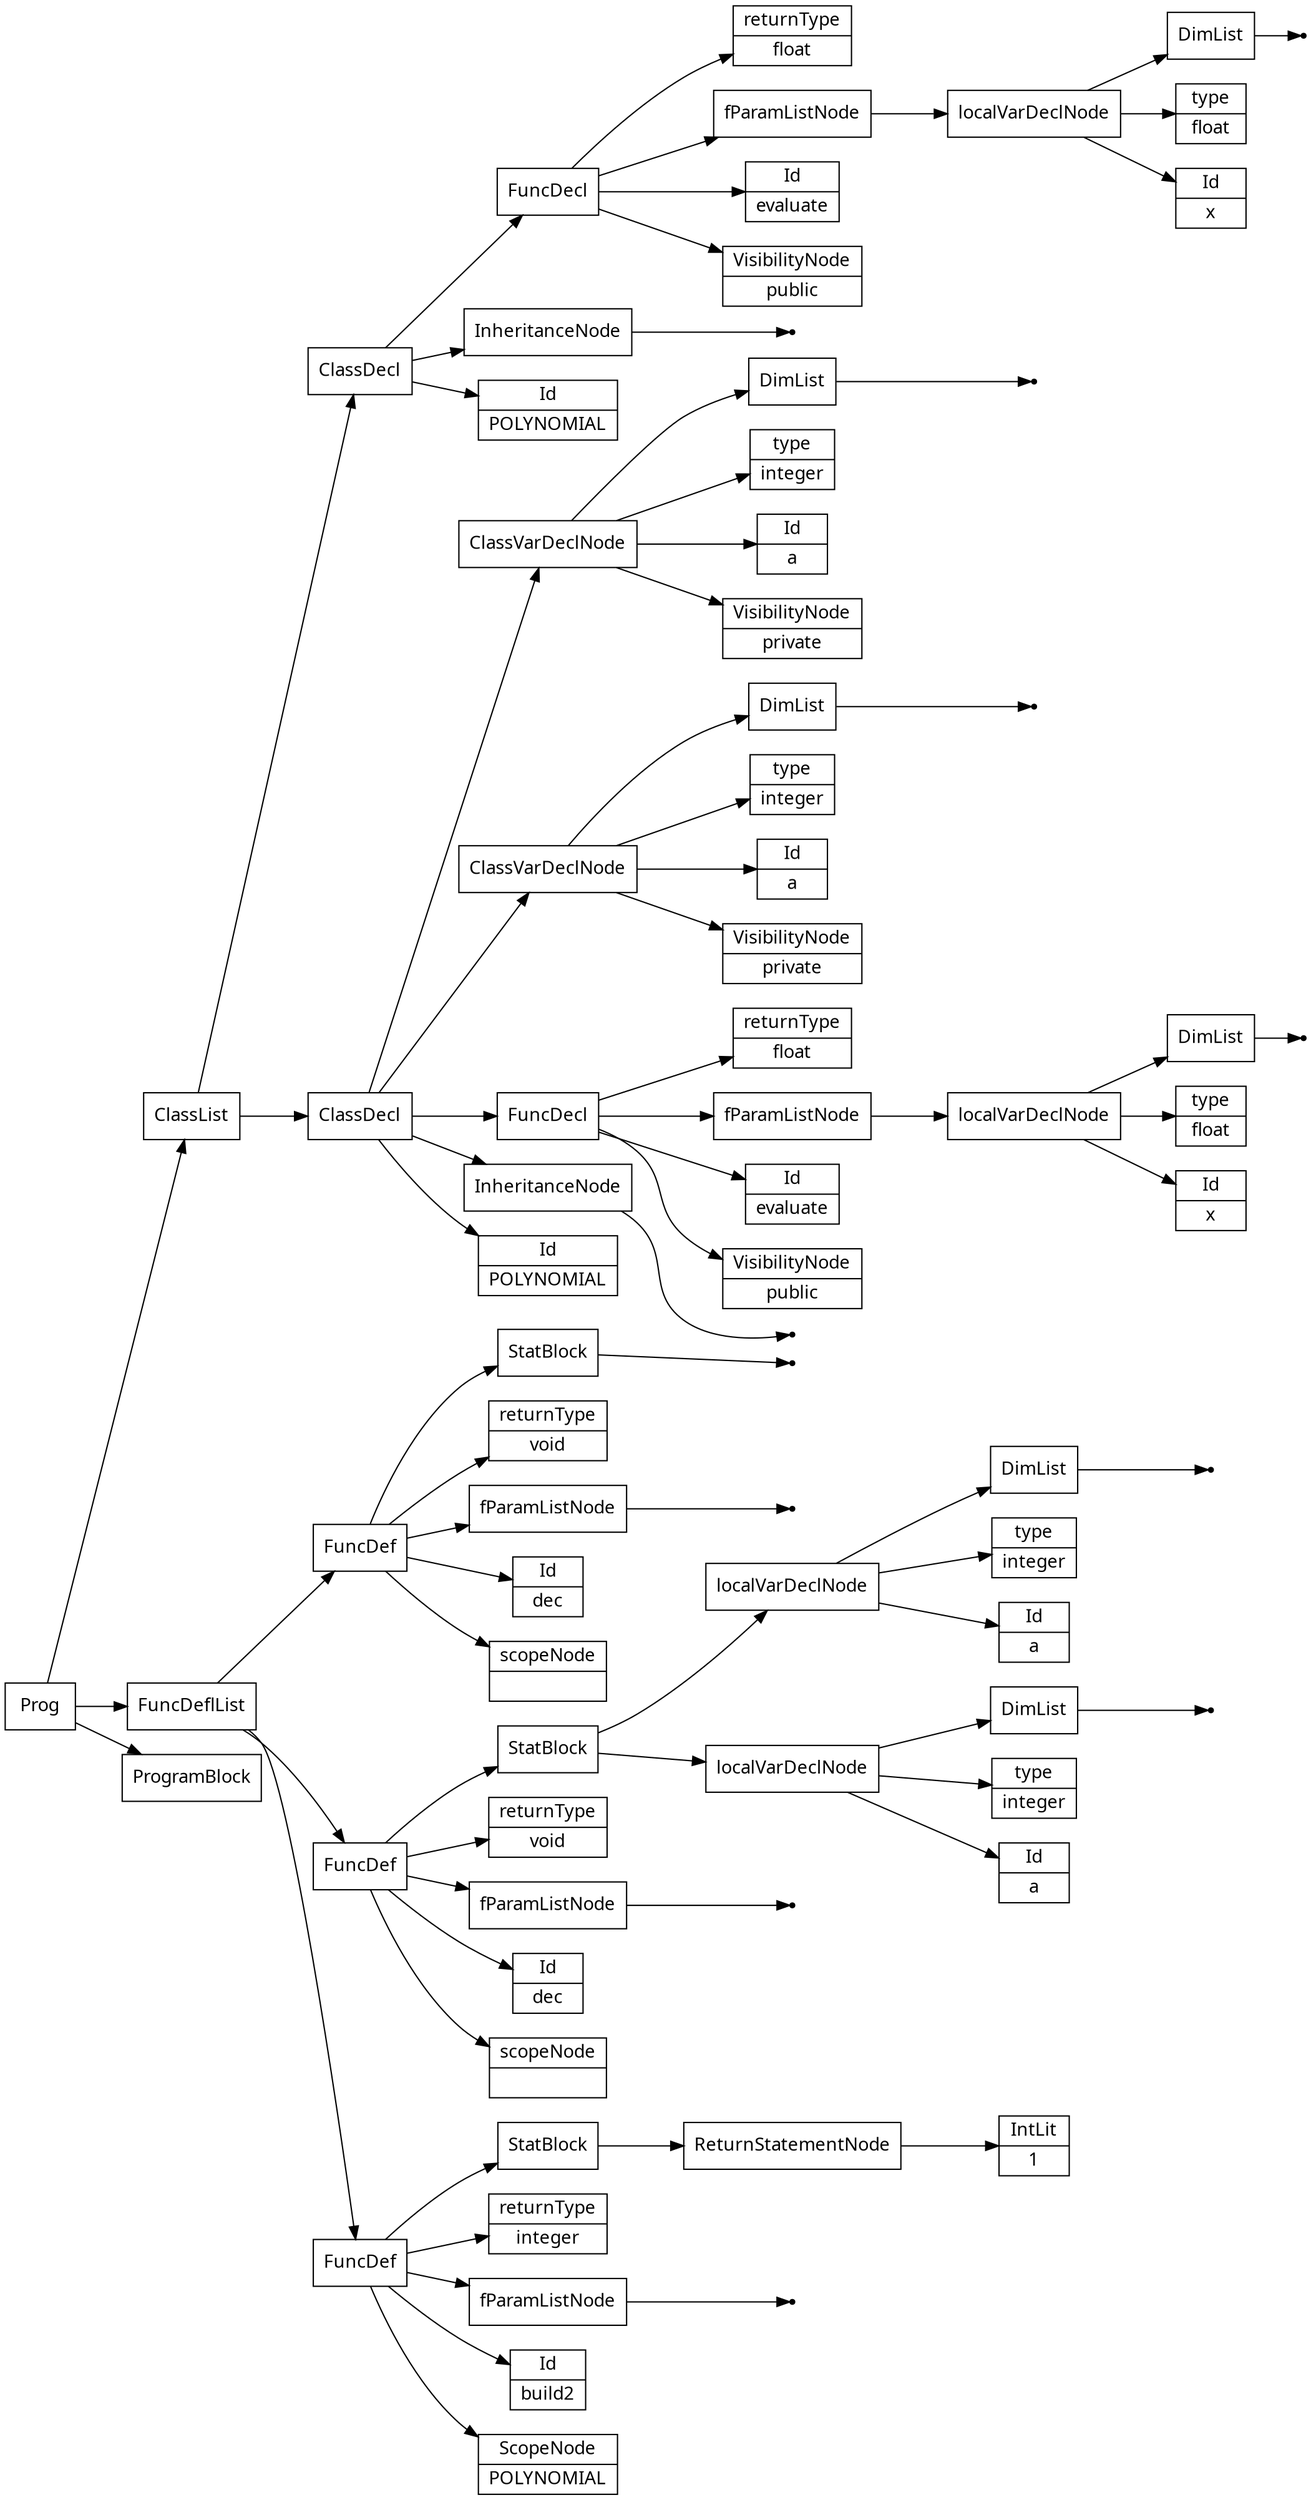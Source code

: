 digraph AST {
node [shape=record];
 node [fontname=Sans];charset="UTF-8" splines=true splines=spline rankdir =LR ordering="out"
0[label="Id|POLYNOMIAL"];
none2[shape="point"];
3[label="InheritanceNode"];
3->none2;
4[label="VisibilityNode|public"];
5[label="Id|evaluate"];
7[label="Id|x"];
8[label="type|float"];
none10[shape="point"];
11[label="DimList"];
11->none10;
12[label="localVarDeclNode"];
12->11;
12->8;
12->7;
13[label="fParamListNode"];
13->12;
14[label="returnType|float"];
15[label="FuncDecl"];
15->14;
15->13;
15->5;
15->4;
16[label="VisibilityNode|private"];
17[label="Id|a"];
18[label="type|integer"];
none20[shape="point"];
21[label="DimList"];
21->none20;
22[label="ClassVarDeclNode"];
22->21;
22->18;
22->17;
22->16;
23[label="VisibilityNode|private"];
24[label="Id|a"];
25[label="type|integer"];
none27[shape="point"];
28[label="DimList"];
28->none27;
29[label="ClassVarDeclNode"];
29->28;
29->25;
29->24;
29->23;
30[label="ClassDecl"];
30->29;
30->22;
30->15;
30->3;
30->0;
31[label="Id|POLYNOMIAL"];
none33[shape="point"];
34[label="InheritanceNode"];
34->none33;
35[label="VisibilityNode|public"];
36[label="Id|evaluate"];
38[label="Id|x"];
39[label="type|float"];
none41[shape="point"];
42[label="DimList"];
42->none41;
43[label="localVarDeclNode"];
43->42;
43->39;
43->38;
44[label="fParamListNode"];
44->43;
45[label="returnType|float"];
46[label="FuncDecl"];
46->45;
46->44;
46->36;
46->35;
47[label="ClassDecl"];
47->46;
47->34;
47->31;
49[label="Id|build2"];
none51[shape="point"];
52[label="fParamListNode"];
52->none51;
53[label="returnType|integer"];
55[label="IntLit|1"];
56[label="ReturnStatementNode"];
56->55;
57[label="StatBlock"];
57->56;
58[label="FuncDef"];
48[label="ScopeNode|POLYNOMIAL"];
58->57;
58->53;
58->52;
58->49;
58->48;
60[label="scopeNode| "];
none62[shape="point"];
63[label="fParamListNode"];
63->none62;
64[label="returnType|void"];
66[label="Id|a"];
67[label="type|integer"];
none69[shape="point"];
70[label="DimList"];
70->none69;
71[label="localVarDeclNode"];
71->70;
71->67;
71->66;
72[label="Id|a"];
73[label="type|integer"];
none75[shape="point"];
76[label="DimList"];
76->none75;
77[label="localVarDeclNode"];
77->76;
77->73;
77->72;
78[label="StatBlock"];
78->77;
78->71;
79[label="FuncDef"];
59[label="Id|dec"];
79->78;
79->64;
79->63;
79->59;
79->60;
81[label="scopeNode| "];
none83[shape="point"];
84[label="fParamListNode"];
84->none83;
85[label="returnType|void"];
none87[shape="point"];
88[label="StatBlock"];
88->none87;
89[label="FuncDef"];
80[label="Id|dec"];
89->88;
89->85;
89->84;
89->80;
89->81;
90[label="ClassList"];
91[label="FuncDeflList"];
92[label="Prog"];
93[label="ProgramBlock"];
91->89;
91->79;
91->58;
90->47;
90->30;
92->90;
92->91;
92->93;
}